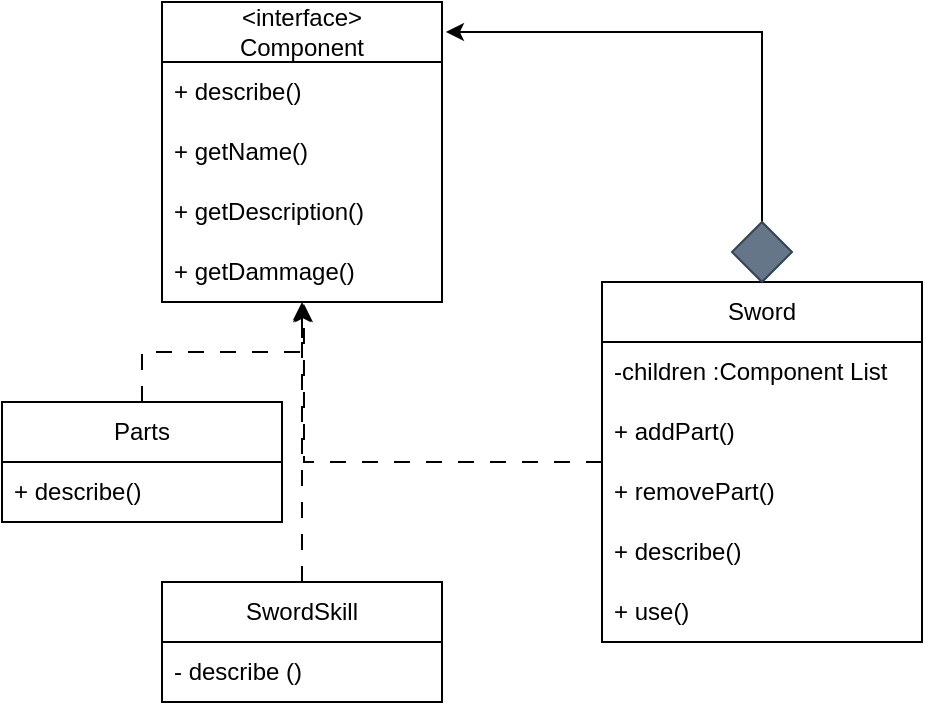 <mxfile version="24.2.2" type="github">
  <diagram name="Page-1" id="Cdh4RVYyOjiAcZf_B_uX">
    <mxGraphModel dx="900" dy="528" grid="1" gridSize="10" guides="1" tooltips="1" connect="1" arrows="1" fold="1" page="1" pageScale="1" pageWidth="850" pageHeight="1100" math="0" shadow="0">
      <root>
        <mxCell id="0" />
        <mxCell id="1" parent="0" />
        <mxCell id="k3bZoNNAQhuYUg80j_7x-1" value="&lt;div&gt;&amp;lt;interface&amp;gt;&lt;/div&gt;&lt;div&gt;Component&lt;br&gt;&lt;/div&gt;" style="swimlane;fontStyle=0;childLayout=stackLayout;horizontal=1;startSize=30;horizontalStack=0;resizeParent=1;resizeParentMax=0;resizeLast=0;collapsible=1;marginBottom=0;whiteSpace=wrap;html=1;" parent="1" vertex="1">
          <mxGeometry x="150" y="50" width="140" height="150" as="geometry" />
        </mxCell>
        <mxCell id="k3bZoNNAQhuYUg80j_7x-2" value="+ describe()" style="text;strokeColor=none;fillColor=none;align=left;verticalAlign=middle;spacingLeft=4;spacingRight=4;overflow=hidden;points=[[0,0.5],[1,0.5]];portConstraint=eastwest;rotatable=0;whiteSpace=wrap;html=1;" parent="k3bZoNNAQhuYUg80j_7x-1" vertex="1">
          <mxGeometry y="30" width="140" height="30" as="geometry" />
        </mxCell>
        <mxCell id="k3bZoNNAQhuYUg80j_7x-3" value="+ getName()" style="text;strokeColor=none;fillColor=none;align=left;verticalAlign=middle;spacingLeft=4;spacingRight=4;overflow=hidden;points=[[0,0.5],[1,0.5]];portConstraint=eastwest;rotatable=0;whiteSpace=wrap;html=1;" parent="k3bZoNNAQhuYUg80j_7x-1" vertex="1">
          <mxGeometry y="60" width="140" height="30" as="geometry" />
        </mxCell>
        <mxCell id="k3bZoNNAQhuYUg80j_7x-4" value="&lt;div&gt;+ getDescription()&lt;/div&gt;" style="text;strokeColor=none;fillColor=none;align=left;verticalAlign=middle;spacingLeft=4;spacingRight=4;overflow=hidden;points=[[0,0.5],[1,0.5]];portConstraint=eastwest;rotatable=0;whiteSpace=wrap;html=1;" parent="k3bZoNNAQhuYUg80j_7x-1" vertex="1">
          <mxGeometry y="90" width="140" height="30" as="geometry" />
        </mxCell>
        <mxCell id="0fgEJbOnjbRmZJ6ilyYj-2" value="+ getDammage()" style="text;strokeColor=none;fillColor=none;align=left;verticalAlign=middle;spacingLeft=4;spacingRight=4;overflow=hidden;points=[[0,0.5],[1,0.5]];portConstraint=eastwest;rotatable=0;whiteSpace=wrap;html=1;" parent="k3bZoNNAQhuYUg80j_7x-1" vertex="1">
          <mxGeometry y="120" width="140" height="30" as="geometry" />
        </mxCell>
        <mxCell id="0fgEJbOnjbRmZJ6ilyYj-3" value="Sword" style="swimlane;fontStyle=0;childLayout=stackLayout;horizontal=1;startSize=30;horizontalStack=0;resizeParent=1;resizeParentMax=0;resizeLast=0;collapsible=1;marginBottom=0;whiteSpace=wrap;html=1;" parent="1" vertex="1">
          <mxGeometry x="370" y="190" width="160" height="180" as="geometry" />
        </mxCell>
        <mxCell id="0fgEJbOnjbRmZJ6ilyYj-4" value="-children :Component List" style="text;strokeColor=none;fillColor=none;align=left;verticalAlign=middle;spacingLeft=4;spacingRight=4;overflow=hidden;points=[[0,0.5],[1,0.5]];portConstraint=eastwest;rotatable=0;whiteSpace=wrap;html=1;" parent="0fgEJbOnjbRmZJ6ilyYj-3" vertex="1">
          <mxGeometry y="30" width="160" height="30" as="geometry" />
        </mxCell>
        <mxCell id="0fgEJbOnjbRmZJ6ilyYj-5" value="+ addPart()" style="text;strokeColor=none;fillColor=none;align=left;verticalAlign=middle;spacingLeft=4;spacingRight=4;overflow=hidden;points=[[0,0.5],[1,0.5]];portConstraint=eastwest;rotatable=0;whiteSpace=wrap;html=1;" parent="0fgEJbOnjbRmZJ6ilyYj-3" vertex="1">
          <mxGeometry y="60" width="160" height="30" as="geometry" />
        </mxCell>
        <mxCell id="0fgEJbOnjbRmZJ6ilyYj-6" value="&lt;div&gt;+ removePart()&lt;/div&gt;" style="text;strokeColor=none;fillColor=none;align=left;verticalAlign=middle;spacingLeft=4;spacingRight=4;overflow=hidden;points=[[0,0.5],[1,0.5]];portConstraint=eastwest;rotatable=0;whiteSpace=wrap;html=1;" parent="0fgEJbOnjbRmZJ6ilyYj-3" vertex="1">
          <mxGeometry y="90" width="160" height="30" as="geometry" />
        </mxCell>
        <mxCell id="0fgEJbOnjbRmZJ6ilyYj-7" value="+ describe()" style="text;strokeColor=none;fillColor=none;align=left;verticalAlign=middle;spacingLeft=4;spacingRight=4;overflow=hidden;points=[[0,0.5],[1,0.5]];portConstraint=eastwest;rotatable=0;whiteSpace=wrap;html=1;" parent="0fgEJbOnjbRmZJ6ilyYj-3" vertex="1">
          <mxGeometry y="120" width="160" height="30" as="geometry" />
        </mxCell>
        <mxCell id="0fgEJbOnjbRmZJ6ilyYj-25" value="+ use()" style="text;strokeColor=none;fillColor=none;align=left;verticalAlign=middle;spacingLeft=4;spacingRight=4;overflow=hidden;points=[[0,0.5],[1,0.5]];portConstraint=eastwest;rotatable=0;whiteSpace=wrap;html=1;" parent="0fgEJbOnjbRmZJ6ilyYj-3" vertex="1">
          <mxGeometry y="150" width="160" height="30" as="geometry" />
        </mxCell>
        <mxCell id="0fgEJbOnjbRmZJ6ilyYj-8" style="edgeStyle=orthogonalEdgeStyle;rounded=0;orthogonalLoop=1;jettySize=auto;html=1;exitX=0.5;exitY=0;exitDx=0;exitDy=0;entryX=1.014;entryY=0.1;entryDx=0;entryDy=0;entryPerimeter=0;" parent="1" source="0fgEJbOnjbRmZJ6ilyYj-9" target="k3bZoNNAQhuYUg80j_7x-1" edge="1">
          <mxGeometry relative="1" as="geometry" />
        </mxCell>
        <mxCell id="0fgEJbOnjbRmZJ6ilyYj-9" value="" style="rhombus;whiteSpace=wrap;html=1;fillColor=#647687;strokeColor=#314354;fontColor=#ffffff;" parent="1" vertex="1">
          <mxGeometry x="435" y="160" width="30" height="30" as="geometry" />
        </mxCell>
        <mxCell id="0fgEJbOnjbRmZJ6ilyYj-23" style="edgeStyle=orthogonalEdgeStyle;rounded=0;orthogonalLoop=1;jettySize=auto;html=1;exitX=0.5;exitY=0;exitDx=0;exitDy=0;dashed=1;dashPattern=8 8;" parent="1" source="0fgEJbOnjbRmZJ6ilyYj-12" edge="1">
          <mxGeometry relative="1" as="geometry">
            <mxPoint x="220" y="200" as="targetPoint" />
          </mxGeometry>
        </mxCell>
        <mxCell id="0fgEJbOnjbRmZJ6ilyYj-12" value="SwordSkill" style="swimlane;fontStyle=0;childLayout=stackLayout;horizontal=1;startSize=30;horizontalStack=0;resizeParent=1;resizeParentMax=0;resizeLast=0;collapsible=1;marginBottom=0;whiteSpace=wrap;html=1;" parent="1" vertex="1">
          <mxGeometry x="150" y="340" width="140" height="60" as="geometry" />
        </mxCell>
        <mxCell id="0fgEJbOnjbRmZJ6ilyYj-14" value="- describe ()" style="text;strokeColor=none;fillColor=none;align=left;verticalAlign=middle;spacingLeft=4;spacingRight=4;overflow=hidden;points=[[0,0.5],[1,0.5]];portConstraint=eastwest;rotatable=0;whiteSpace=wrap;html=1;" parent="0fgEJbOnjbRmZJ6ilyYj-12" vertex="1">
          <mxGeometry y="30" width="140" height="30" as="geometry" />
        </mxCell>
        <mxCell id="0fgEJbOnjbRmZJ6ilyYj-17" value="Parts" style="swimlane;fontStyle=0;childLayout=stackLayout;horizontal=1;startSize=30;horizontalStack=0;resizeParent=1;resizeParentMax=0;resizeLast=0;collapsible=1;marginBottom=0;whiteSpace=wrap;html=1;" parent="1" vertex="1">
          <mxGeometry x="70" y="250" width="140" height="60" as="geometry" />
        </mxCell>
        <mxCell id="0fgEJbOnjbRmZJ6ilyYj-18" value="+ describe()" style="text;strokeColor=none;fillColor=none;align=left;verticalAlign=middle;spacingLeft=4;spacingRight=4;overflow=hidden;points=[[0,0.5],[1,0.5]];portConstraint=eastwest;rotatable=0;whiteSpace=wrap;html=1;" parent="0fgEJbOnjbRmZJ6ilyYj-17" vertex="1">
          <mxGeometry y="30" width="140" height="30" as="geometry" />
        </mxCell>
        <mxCell id="0fgEJbOnjbRmZJ6ilyYj-24" style="edgeStyle=orthogonalEdgeStyle;rounded=0;orthogonalLoop=1;jettySize=auto;html=1;exitX=0.5;exitY=0;exitDx=0;exitDy=0;entryX=0.5;entryY=1.033;entryDx=0;entryDy=0;entryPerimeter=0;dashed=1;dashPattern=8 8;" parent="1" source="0fgEJbOnjbRmZJ6ilyYj-17" target="0fgEJbOnjbRmZJ6ilyYj-2" edge="1">
          <mxGeometry relative="1" as="geometry" />
        </mxCell>
        <mxCell id="qJJCWkw8QxXPLLz_cJXq-3" style="edgeStyle=orthogonalEdgeStyle;rounded=0;orthogonalLoop=1;jettySize=auto;html=1;entryX=0.507;entryY=1.033;entryDx=0;entryDy=0;entryPerimeter=0;dashed=1;dashPattern=8 8;" edge="1" parent="1" source="0fgEJbOnjbRmZJ6ilyYj-3" target="0fgEJbOnjbRmZJ6ilyYj-2">
          <mxGeometry relative="1" as="geometry" />
        </mxCell>
      </root>
    </mxGraphModel>
  </diagram>
</mxfile>
